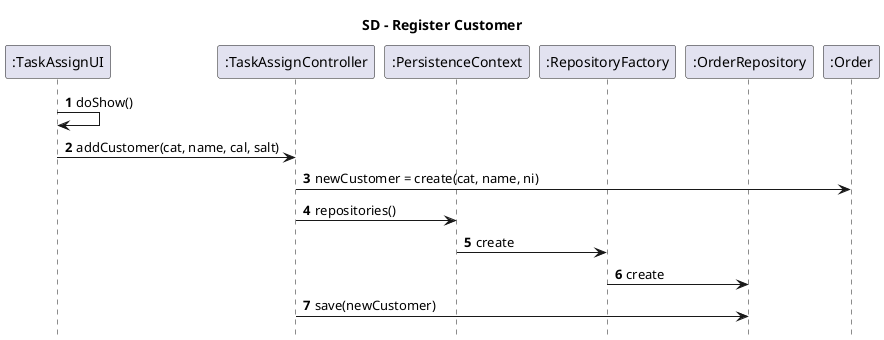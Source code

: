 @startuml
autonumber
hide footbox

title SD - Register Customer

		participant ":TaskAssignUI" as ui
		participant ":TaskAssignController" as ctrl
		participant ":PersistenceContext" as pc
		participant ":RepositoryFactory" as rf
		participant ":OrderRepository" as repoPC
        participant ":Order" as prod
		ui->ui:doShow()
        		ui->ctrl:addCustomer(cat, name, cal, salt)


        		ctrl->prod:newCustomer = create(cat, name, ni)

        		ctrl->pc:repositories()
        		pc->rf:create
        		rf->repoPC:create
        		ctrl->repoPC:save(newCustomer)




@enduml